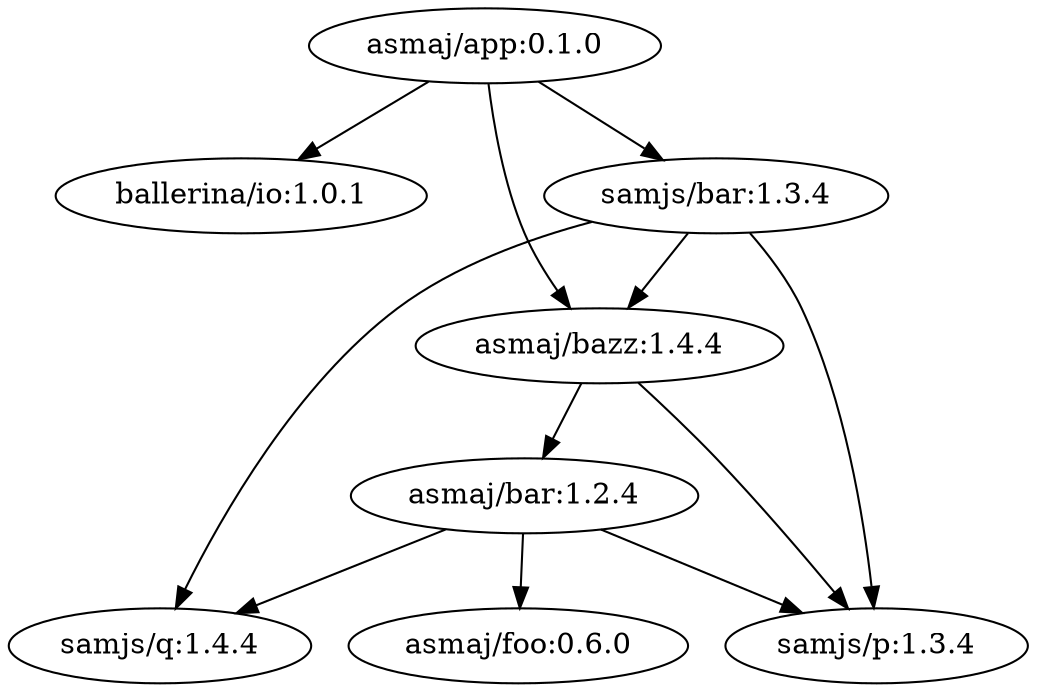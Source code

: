 digraph "example1" {
    "asmaj/app:0.1.0" -> "ballerina/io:1.0.1"
    "asmaj/app:0.1.0" -> "samjs/bar:1.3.4"
    "asmaj/app:0.1.0" -> "asmaj/bazz:1.4.4"
    "asmaj/bazz:1.4.4" -> "asmaj/bar:1.2.4"
    "asmaj/bazz:1.4.4" -> "samjs/p:1.3.4"
    "asmaj/bar:1.2.4" -> "asmaj/foo:0.6.0"
    "asmaj/bar:1.2.4" -> "samjs/p:1.3.4"
    "asmaj/bar:1.2.4" -> "samjs/q:1.4.4"

    "samjs/bar:1.3.4" -> "asmaj/bazz:1.4.4"
    "samjs/bar:1.3.4" -> "samjs/p:1.3.4"
    "samjs/bar:1.3.4" -> "samjs/q:1.4.4"

    // Errors
    "samjs/p:1.3.4" [error = true]
}
